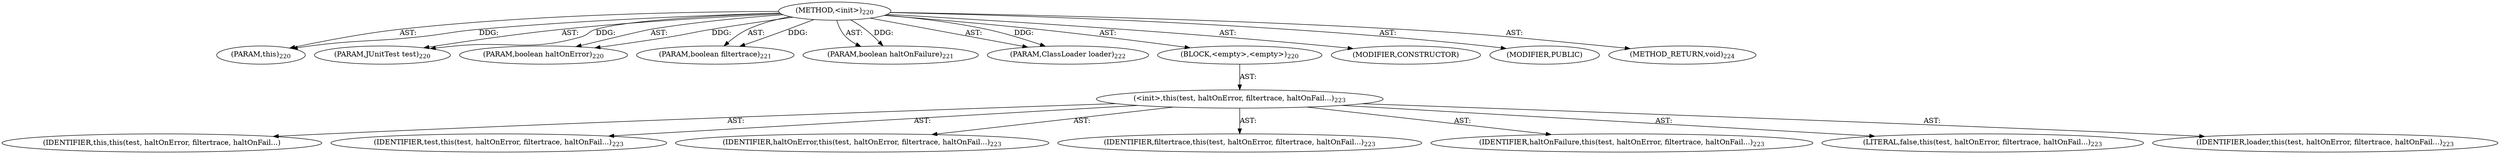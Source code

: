 digraph "&lt;init&gt;" {  
"111669149698" [label = <(METHOD,&lt;init&gt;)<SUB>220</SUB>> ]
"115964116996" [label = <(PARAM,this)<SUB>220</SUB>> ]
"115964117007" [label = <(PARAM,JUnitTest test)<SUB>220</SUB>> ]
"115964117008" [label = <(PARAM,boolean haltOnError)<SUB>220</SUB>> ]
"115964117009" [label = <(PARAM,boolean filtertrace)<SUB>221</SUB>> ]
"115964117010" [label = <(PARAM,boolean haltOnFailure)<SUB>221</SUB>> ]
"115964117011" [label = <(PARAM,ClassLoader loader)<SUB>222</SUB>> ]
"25769803778" [label = <(BLOCK,&lt;empty&gt;,&lt;empty&gt;)<SUB>220</SUB>> ]
"30064771074" [label = <(&lt;init&gt;,this(test, haltOnError, filtertrace, haltOnFail...)<SUB>223</SUB>> ]
"68719476743" [label = <(IDENTIFIER,this,this(test, haltOnError, filtertrace, haltOnFail...)> ]
"68719476758" [label = <(IDENTIFIER,test,this(test, haltOnError, filtertrace, haltOnFail...)<SUB>223</SUB>> ]
"68719476759" [label = <(IDENTIFIER,haltOnError,this(test, haltOnError, filtertrace, haltOnFail...)<SUB>223</SUB>> ]
"68719476760" [label = <(IDENTIFIER,filtertrace,this(test, haltOnError, filtertrace, haltOnFail...)<SUB>223</SUB>> ]
"68719476761" [label = <(IDENTIFIER,haltOnFailure,this(test, haltOnError, filtertrace, haltOnFail...)<SUB>223</SUB>> ]
"90194313218" [label = <(LITERAL,false,this(test, haltOnError, filtertrace, haltOnFail...)<SUB>223</SUB>> ]
"68719476762" [label = <(IDENTIFIER,loader,this(test, haltOnError, filtertrace, haltOnFail...)<SUB>223</SUB>> ]
"133143986203" [label = <(MODIFIER,CONSTRUCTOR)> ]
"133143986204" [label = <(MODIFIER,PUBLIC)> ]
"128849018882" [label = <(METHOD_RETURN,void)<SUB>224</SUB>> ]
  "111669149698" -> "115964116996"  [ label = "AST: "] 
  "111669149698" -> "115964117007"  [ label = "AST: "] 
  "111669149698" -> "115964117008"  [ label = "AST: "] 
  "111669149698" -> "115964117009"  [ label = "AST: "] 
  "111669149698" -> "115964117010"  [ label = "AST: "] 
  "111669149698" -> "115964117011"  [ label = "AST: "] 
  "111669149698" -> "25769803778"  [ label = "AST: "] 
  "111669149698" -> "133143986203"  [ label = "AST: "] 
  "111669149698" -> "133143986204"  [ label = "AST: "] 
  "111669149698" -> "128849018882"  [ label = "AST: "] 
  "25769803778" -> "30064771074"  [ label = "AST: "] 
  "30064771074" -> "68719476743"  [ label = "AST: "] 
  "30064771074" -> "68719476758"  [ label = "AST: "] 
  "30064771074" -> "68719476759"  [ label = "AST: "] 
  "30064771074" -> "68719476760"  [ label = "AST: "] 
  "30064771074" -> "68719476761"  [ label = "AST: "] 
  "30064771074" -> "90194313218"  [ label = "AST: "] 
  "30064771074" -> "68719476762"  [ label = "AST: "] 
  "111669149698" -> "115964116996"  [ label = "DDG: "] 
  "111669149698" -> "115964117007"  [ label = "DDG: "] 
  "111669149698" -> "115964117008"  [ label = "DDG: "] 
  "111669149698" -> "115964117009"  [ label = "DDG: "] 
  "111669149698" -> "115964117010"  [ label = "DDG: "] 
  "111669149698" -> "115964117011"  [ label = "DDG: "] 
}
